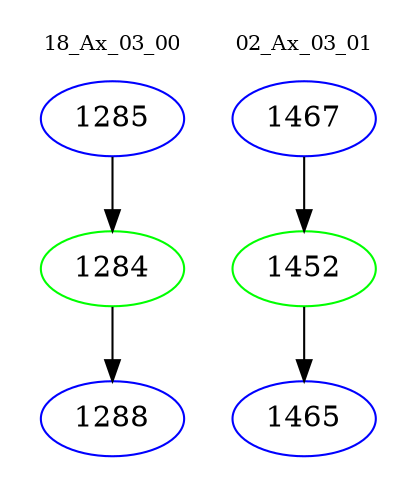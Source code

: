 digraph{
subgraph cluster_0 {
color = white
label = "18_Ax_03_00";
fontsize=10;
T0_1285 [label="1285", color="blue"]
T0_1285 -> T0_1284 [color="black"]
T0_1284 [label="1284", color="green"]
T0_1284 -> T0_1288 [color="black"]
T0_1288 [label="1288", color="blue"]
}
subgraph cluster_1 {
color = white
label = "02_Ax_03_01";
fontsize=10;
T1_1467 [label="1467", color="blue"]
T1_1467 -> T1_1452 [color="black"]
T1_1452 [label="1452", color="green"]
T1_1452 -> T1_1465 [color="black"]
T1_1465 [label="1465", color="blue"]
}
}
